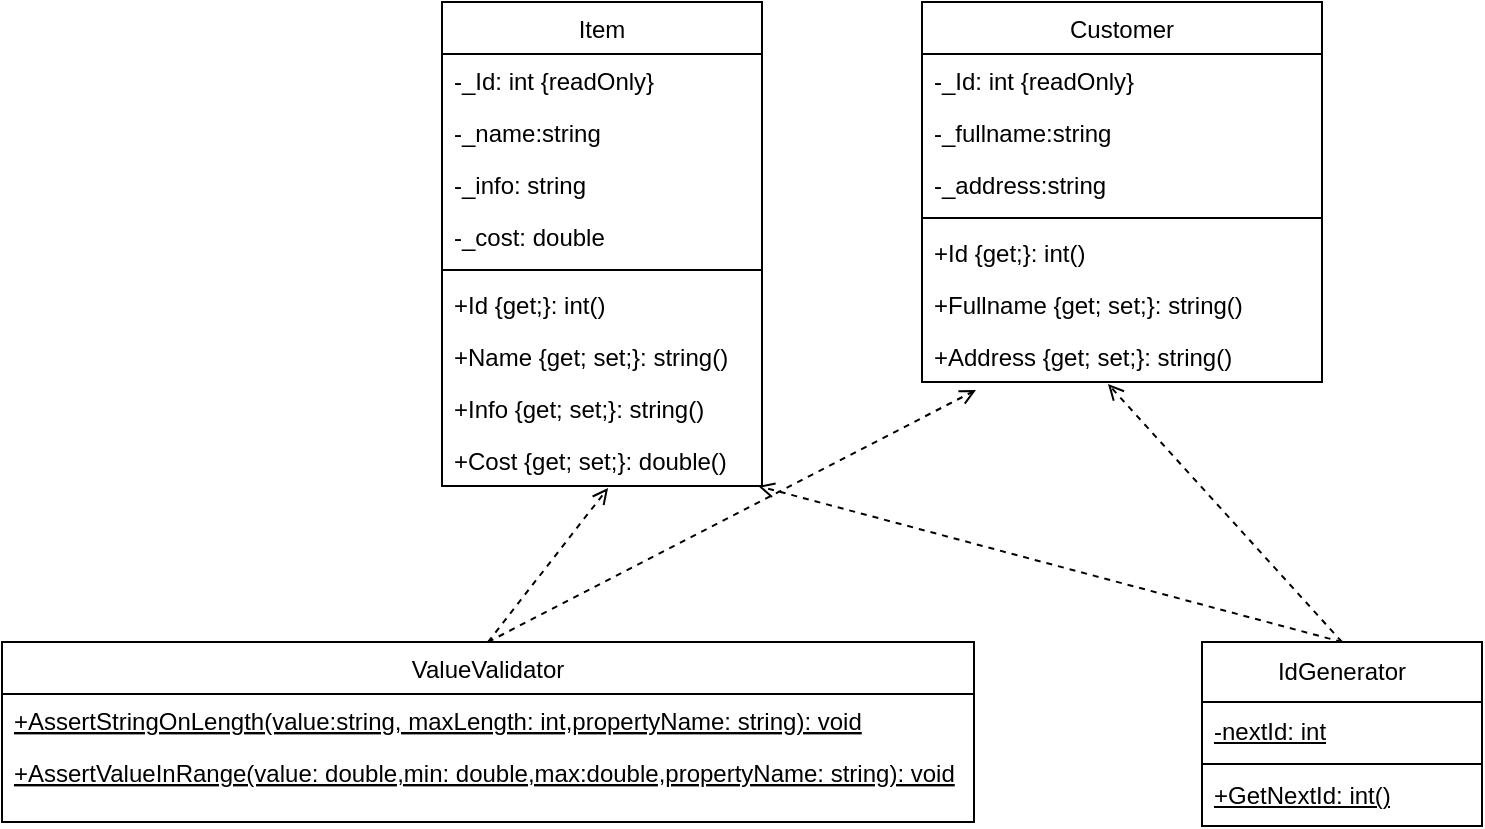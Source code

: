 <mxfile version="21.8.0" type="device">
  <diagram id="C5RBs43oDa-KdzZeNtuy" name="Page-1">
    <mxGraphModel dx="2261" dy="768" grid="1" gridSize="10" guides="1" tooltips="1" connect="1" arrows="1" fold="1" page="1" pageScale="1" pageWidth="827" pageHeight="1169" background="#FFFFFF" math="0" shadow="0">
      <root>
        <mxCell id="WIyWlLk6GJQsqaUBKTNV-0" />
        <mxCell id="WIyWlLk6GJQsqaUBKTNV-1" parent="WIyWlLk6GJQsqaUBKTNV-0" />
        <mxCell id="zkfFHV4jXpPFQw0GAbJ--0" value="Item" style="swimlane;fontStyle=0;align=center;verticalAlign=top;childLayout=stackLayout;horizontal=1;startSize=26;horizontalStack=0;resizeParent=1;resizeLast=0;collapsible=1;marginBottom=0;rounded=0;shadow=0;strokeWidth=1;" parent="WIyWlLk6GJQsqaUBKTNV-1" vertex="1">
          <mxGeometry x="160" y="100" width="160" height="242" as="geometry">
            <mxRectangle x="230" y="140" width="160" height="26" as="alternateBounds" />
          </mxGeometry>
        </mxCell>
        <mxCell id="zkfFHV4jXpPFQw0GAbJ--1" value="-_Id: int {readOnly}" style="text;align=left;verticalAlign=top;spacingLeft=4;spacingRight=4;overflow=hidden;rotatable=0;points=[[0,0.5],[1,0.5]];portConstraint=eastwest;rounded=0;" parent="zkfFHV4jXpPFQw0GAbJ--0" vertex="1">
          <mxGeometry y="26" width="160" height="26" as="geometry" />
        </mxCell>
        <mxCell id="zkfFHV4jXpPFQw0GAbJ--2" value="-_name:string" style="text;align=left;verticalAlign=top;spacingLeft=4;spacingRight=4;overflow=hidden;rotatable=0;points=[[0,0.5],[1,0.5]];portConstraint=eastwest;rounded=0;shadow=0;html=0;" parent="zkfFHV4jXpPFQw0GAbJ--0" vertex="1">
          <mxGeometry y="52" width="160" height="26" as="geometry" />
        </mxCell>
        <mxCell id="zkfFHV4jXpPFQw0GAbJ--3" value="-_info: string" style="text;align=left;verticalAlign=top;spacingLeft=4;spacingRight=4;overflow=hidden;rotatable=0;points=[[0,0.5],[1,0.5]];portConstraint=eastwest;rounded=0;shadow=0;html=0;" parent="zkfFHV4jXpPFQw0GAbJ--0" vertex="1">
          <mxGeometry y="78" width="160" height="26" as="geometry" />
        </mxCell>
        <mxCell id="sBGS1Uir1IaNzIVXZRek-6" value="-_cost: double" style="text;align=left;verticalAlign=top;spacingLeft=4;spacingRight=4;overflow=hidden;rotatable=0;points=[[0,0.5],[1,0.5]];portConstraint=eastwest;rounded=0;shadow=0;html=0;" vertex="1" parent="zkfFHV4jXpPFQw0GAbJ--0">
          <mxGeometry y="104" width="160" height="26" as="geometry" />
        </mxCell>
        <mxCell id="zkfFHV4jXpPFQw0GAbJ--4" value="" style="line;html=1;strokeWidth=1;align=left;verticalAlign=middle;spacingTop=-1;spacingLeft=3;spacingRight=3;rotatable=0;labelPosition=right;points=[];portConstraint=eastwest;rounded=0;" parent="zkfFHV4jXpPFQw0GAbJ--0" vertex="1">
          <mxGeometry y="130" width="160" height="8" as="geometry" />
        </mxCell>
        <mxCell id="zkfFHV4jXpPFQw0GAbJ--5" value="+Id {get;}: int()" style="text;align=left;verticalAlign=top;spacingLeft=4;spacingRight=4;overflow=hidden;rotatable=0;points=[[0,0.5],[1,0.5]];portConstraint=eastwest;rounded=0;" parent="zkfFHV4jXpPFQw0GAbJ--0" vertex="1">
          <mxGeometry y="138" width="160" height="26" as="geometry" />
        </mxCell>
        <mxCell id="sBGS1Uir1IaNzIVXZRek-15" value="+Name {get; set;}: string()" style="text;align=left;verticalAlign=top;spacingLeft=4;spacingRight=4;overflow=hidden;rotatable=0;points=[[0,0.5],[1,0.5]];portConstraint=eastwest;rounded=0;" vertex="1" parent="zkfFHV4jXpPFQw0GAbJ--0">
          <mxGeometry y="164" width="160" height="26" as="geometry" />
        </mxCell>
        <mxCell id="sBGS1Uir1IaNzIVXZRek-16" value="+Info {get; set;}: string()" style="text;align=left;verticalAlign=top;spacingLeft=4;spacingRight=4;overflow=hidden;rotatable=0;points=[[0,0.5],[1,0.5]];portConstraint=eastwest;rounded=0;" vertex="1" parent="zkfFHV4jXpPFQw0GAbJ--0">
          <mxGeometry y="190" width="160" height="26" as="geometry" />
        </mxCell>
        <mxCell id="sBGS1Uir1IaNzIVXZRek-17" value="+Cost {get; set;}: double()" style="text;align=left;verticalAlign=top;spacingLeft=4;spacingRight=4;overflow=hidden;rotatable=0;points=[[0,0.5],[1,0.5]];portConstraint=eastwest;rounded=0;" vertex="1" parent="zkfFHV4jXpPFQw0GAbJ--0">
          <mxGeometry y="216" width="160" height="26" as="geometry" />
        </mxCell>
        <mxCell id="sBGS1Uir1IaNzIVXZRek-0" value="Customer" style="swimlane;fontStyle=0;align=center;verticalAlign=top;childLayout=stackLayout;horizontal=1;startSize=26;horizontalStack=0;resizeParent=1;resizeLast=0;collapsible=1;marginBottom=0;rounded=0;shadow=0;strokeWidth=1;" vertex="1" parent="WIyWlLk6GJQsqaUBKTNV-1">
          <mxGeometry x="400" y="100" width="200" height="190" as="geometry">
            <mxRectangle x="230" y="140" width="160" height="26" as="alternateBounds" />
          </mxGeometry>
        </mxCell>
        <mxCell id="sBGS1Uir1IaNzIVXZRek-18" value="-_Id: int {readOnly}" style="text;align=left;verticalAlign=top;spacingLeft=4;spacingRight=4;overflow=hidden;rotatable=0;points=[[0,0.5],[1,0.5]];portConstraint=eastwest;rounded=0;" vertex="1" parent="sBGS1Uir1IaNzIVXZRek-0">
          <mxGeometry y="26" width="200" height="26" as="geometry" />
        </mxCell>
        <mxCell id="sBGS1Uir1IaNzIVXZRek-19" value="-_fullname:string" style="text;align=left;verticalAlign=top;spacingLeft=4;spacingRight=4;overflow=hidden;rotatable=0;points=[[0,0.5],[1,0.5]];portConstraint=eastwest;rounded=0;shadow=0;html=0;" vertex="1" parent="sBGS1Uir1IaNzIVXZRek-0">
          <mxGeometry y="52" width="200" height="26" as="geometry" />
        </mxCell>
        <mxCell id="sBGS1Uir1IaNzIVXZRek-20" value="-_address:string" style="text;align=left;verticalAlign=top;spacingLeft=4;spacingRight=4;overflow=hidden;rotatable=0;points=[[0,0.5],[1,0.5]];portConstraint=eastwest;rounded=0;shadow=0;html=0;" vertex="1" parent="sBGS1Uir1IaNzIVXZRek-0">
          <mxGeometry y="78" width="200" height="26" as="geometry" />
        </mxCell>
        <mxCell id="sBGS1Uir1IaNzIVXZRek-4" value="" style="line;html=1;strokeWidth=1;align=left;verticalAlign=middle;spacingTop=-1;spacingLeft=3;spacingRight=3;rotatable=0;labelPosition=right;points=[];portConstraint=eastwest;rounded=0;" vertex="1" parent="sBGS1Uir1IaNzIVXZRek-0">
          <mxGeometry y="104" width="200" height="8" as="geometry" />
        </mxCell>
        <mxCell id="sBGS1Uir1IaNzIVXZRek-21" value="+Id {get;}: int()" style="text;align=left;verticalAlign=top;spacingLeft=4;spacingRight=4;overflow=hidden;rotatable=0;points=[[0,0.5],[1,0.5]];portConstraint=eastwest;rounded=0;" vertex="1" parent="sBGS1Uir1IaNzIVXZRek-0">
          <mxGeometry y="112" width="200" height="26" as="geometry" />
        </mxCell>
        <mxCell id="sBGS1Uir1IaNzIVXZRek-22" value="+Fullname {get; set;}: string()" style="text;align=left;verticalAlign=top;spacingLeft=4;spacingRight=4;overflow=hidden;rotatable=0;points=[[0,0.5],[1,0.5]];portConstraint=eastwest;rounded=0;" vertex="1" parent="sBGS1Uir1IaNzIVXZRek-0">
          <mxGeometry y="138" width="200" height="26" as="geometry" />
        </mxCell>
        <mxCell id="sBGS1Uir1IaNzIVXZRek-24" value="+Address {get; set;}: string()" style="text;align=left;verticalAlign=top;spacingLeft=4;spacingRight=4;overflow=hidden;rotatable=0;points=[[0,0.5],[1,0.5]];portConstraint=eastwest;rounded=0;" vertex="1" parent="sBGS1Uir1IaNzIVXZRek-0">
          <mxGeometry y="164" width="200" height="26" as="geometry" />
        </mxCell>
        <mxCell id="sBGS1Uir1IaNzIVXZRek-9" value="ValueValidator" style="swimlane;fontStyle=0;align=center;verticalAlign=top;childLayout=stackLayout;horizontal=1;startSize=26;horizontalStack=0;resizeParent=1;resizeLast=0;collapsible=1;marginBottom=0;rounded=0;shadow=0;strokeWidth=1;" vertex="1" parent="WIyWlLk6GJQsqaUBKTNV-1">
          <mxGeometry x="-60" y="420" width="486" height="90" as="geometry">
            <mxRectangle x="230" y="140" width="160" height="26" as="alternateBounds" />
          </mxGeometry>
        </mxCell>
        <mxCell id="sBGS1Uir1IaNzIVXZRek-10" value="+AssertStringOnLength(value:string, maxLength: int,propertyName: string): void" style="text;align=left;verticalAlign=top;spacingLeft=4;spacingRight=4;overflow=hidden;rotatable=0;points=[[0,0.5],[1,0.5]];portConstraint=eastwest;rounded=0;shadow=0;html=0;fontStyle=4;" vertex="1" parent="sBGS1Uir1IaNzIVXZRek-9">
          <mxGeometry y="26" width="486" height="26" as="geometry" />
        </mxCell>
        <mxCell id="sBGS1Uir1IaNzIVXZRek-25" value="+AssertValueInRange(value: double,min: double,max:double,propertyName: string): void" style="text;align=left;verticalAlign=top;spacingLeft=4;spacingRight=4;overflow=hidden;rotatable=0;points=[[0,0.5],[1,0.5]];portConstraint=eastwest;rounded=0;shadow=0;html=0;fontStyle=4;" vertex="1" parent="sBGS1Uir1IaNzIVXZRek-9">
          <mxGeometry y="52" width="486" height="26" as="geometry" />
        </mxCell>
        <mxCell id="sBGS1Uir1IaNzIVXZRek-26" value="IdGenerator" style="swimlane;fontStyle=0;childLayout=stackLayout;horizontal=1;startSize=30;horizontalStack=0;resizeParent=1;resizeParentMax=0;resizeLast=0;collapsible=1;marginBottom=0;whiteSpace=wrap;html=1;rounded=0;" vertex="1" parent="WIyWlLk6GJQsqaUBKTNV-1">
          <mxGeometry x="540" y="420" width="140" height="92" as="geometry" />
        </mxCell>
        <mxCell id="sBGS1Uir1IaNzIVXZRek-27" value="&lt;u&gt;-nextId: int&lt;/u&gt;" style="text;strokeColor=none;fillColor=none;align=left;verticalAlign=middle;spacingLeft=4;spacingRight=4;overflow=hidden;points=[[0,0.5],[1,0.5]];portConstraint=eastwest;rotatable=0;whiteSpace=wrap;html=1;rounded=0;" vertex="1" parent="sBGS1Uir1IaNzIVXZRek-26">
          <mxGeometry y="30" width="140" height="30" as="geometry" />
        </mxCell>
        <mxCell id="sBGS1Uir1IaNzIVXZRek-30" value="" style="line;html=1;strokeWidth=1;align=left;verticalAlign=middle;spacingTop=-1;spacingLeft=3;spacingRight=3;rotatable=0;labelPosition=right;points=[];portConstraint=eastwest;rounded=0;" vertex="1" parent="sBGS1Uir1IaNzIVXZRek-26">
          <mxGeometry y="60" width="140" height="2" as="geometry" />
        </mxCell>
        <mxCell id="sBGS1Uir1IaNzIVXZRek-28" value="&lt;u&gt;+GetNextId: int()&lt;/u&gt;" style="text;strokeColor=none;fillColor=none;align=left;verticalAlign=middle;spacingLeft=4;spacingRight=4;overflow=hidden;points=[[0,0.5],[1,0.5]];portConstraint=eastwest;rotatable=0;whiteSpace=wrap;html=1;rounded=0;" vertex="1" parent="sBGS1Uir1IaNzIVXZRek-26">
          <mxGeometry y="62" width="140" height="30" as="geometry" />
        </mxCell>
        <mxCell id="sBGS1Uir1IaNzIVXZRek-31" value="" style="endArrow=open;html=1;rounded=0;entryX=0.519;entryY=1.038;entryDx=0;entryDy=0;entryPerimeter=0;exitX=0.5;exitY=0;exitDx=0;exitDy=0;dashed=1;endFill=0;" edge="1" parent="WIyWlLk6GJQsqaUBKTNV-1" source="sBGS1Uir1IaNzIVXZRek-9" target="sBGS1Uir1IaNzIVXZRek-17">
          <mxGeometry width="50" height="50" relative="1" as="geometry">
            <mxPoint x="400" y="390" as="sourcePoint" />
            <mxPoint x="450" y="340" as="targetPoint" />
          </mxGeometry>
        </mxCell>
        <mxCell id="sBGS1Uir1IaNzIVXZRek-32" value="" style="endArrow=open;html=1;rounded=0;exitX=0.5;exitY=0;exitDx=0;exitDy=0;dashed=1;endFill=0;entryX=0.988;entryY=1;entryDx=0;entryDy=0;entryPerimeter=0;" edge="1" parent="WIyWlLk6GJQsqaUBKTNV-1" source="sBGS1Uir1IaNzIVXZRek-26" target="sBGS1Uir1IaNzIVXZRek-17">
          <mxGeometry width="50" height="50" relative="1" as="geometry">
            <mxPoint x="193" y="430" as="sourcePoint" />
            <mxPoint x="360" y="353" as="targetPoint" />
          </mxGeometry>
        </mxCell>
        <mxCell id="sBGS1Uir1IaNzIVXZRek-33" value="" style="endArrow=open;html=1;rounded=0;dashed=1;endFill=0;entryX=0.465;entryY=1.038;entryDx=0;entryDy=0;entryPerimeter=0;" edge="1" parent="WIyWlLk6GJQsqaUBKTNV-1" target="sBGS1Uir1IaNzIVXZRek-24">
          <mxGeometry width="50" height="50" relative="1" as="geometry">
            <mxPoint x="610" y="420" as="sourcePoint" />
            <mxPoint x="328" y="352" as="targetPoint" />
          </mxGeometry>
        </mxCell>
        <mxCell id="sBGS1Uir1IaNzIVXZRek-34" value="" style="endArrow=open;html=1;rounded=0;dashed=1;endFill=0;entryX=0.135;entryY=1.154;entryDx=0;entryDy=0;entryPerimeter=0;exitX=0.5;exitY=0;exitDx=0;exitDy=0;" edge="1" parent="WIyWlLk6GJQsqaUBKTNV-1" source="sBGS1Uir1IaNzIVXZRek-9" target="sBGS1Uir1IaNzIVXZRek-24">
          <mxGeometry width="50" height="50" relative="1" as="geometry">
            <mxPoint x="620" y="430" as="sourcePoint" />
            <mxPoint x="503" y="301" as="targetPoint" />
          </mxGeometry>
        </mxCell>
      </root>
    </mxGraphModel>
  </diagram>
</mxfile>
